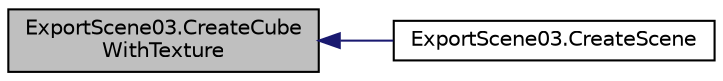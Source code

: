 digraph "ExportScene03.CreateCubeWithTexture"
{
  edge [fontname="Helvetica",fontsize="10",labelfontname="Helvetica",labelfontsize="10"];
  node [fontname="Helvetica",fontsize="10",shape=record];
  rankdir="LR";
  Node12 [label="ExportScene03.CreateCube\lWithTexture",height=0.2,width=0.4,color="black", fillcolor="grey75", style="filled", fontcolor="black"];
  Node12 -> Node13 [dir="back",color="midnightblue",fontsize="10",style="solid"];
  Node13 [label="ExportScene03.CreateScene",height=0.2,width=0.4,color="black", fillcolor="white", style="filled",URL="$namespace_export_scene03.html#a046d5e67dee0735f097817fd9f265d98"];
}

